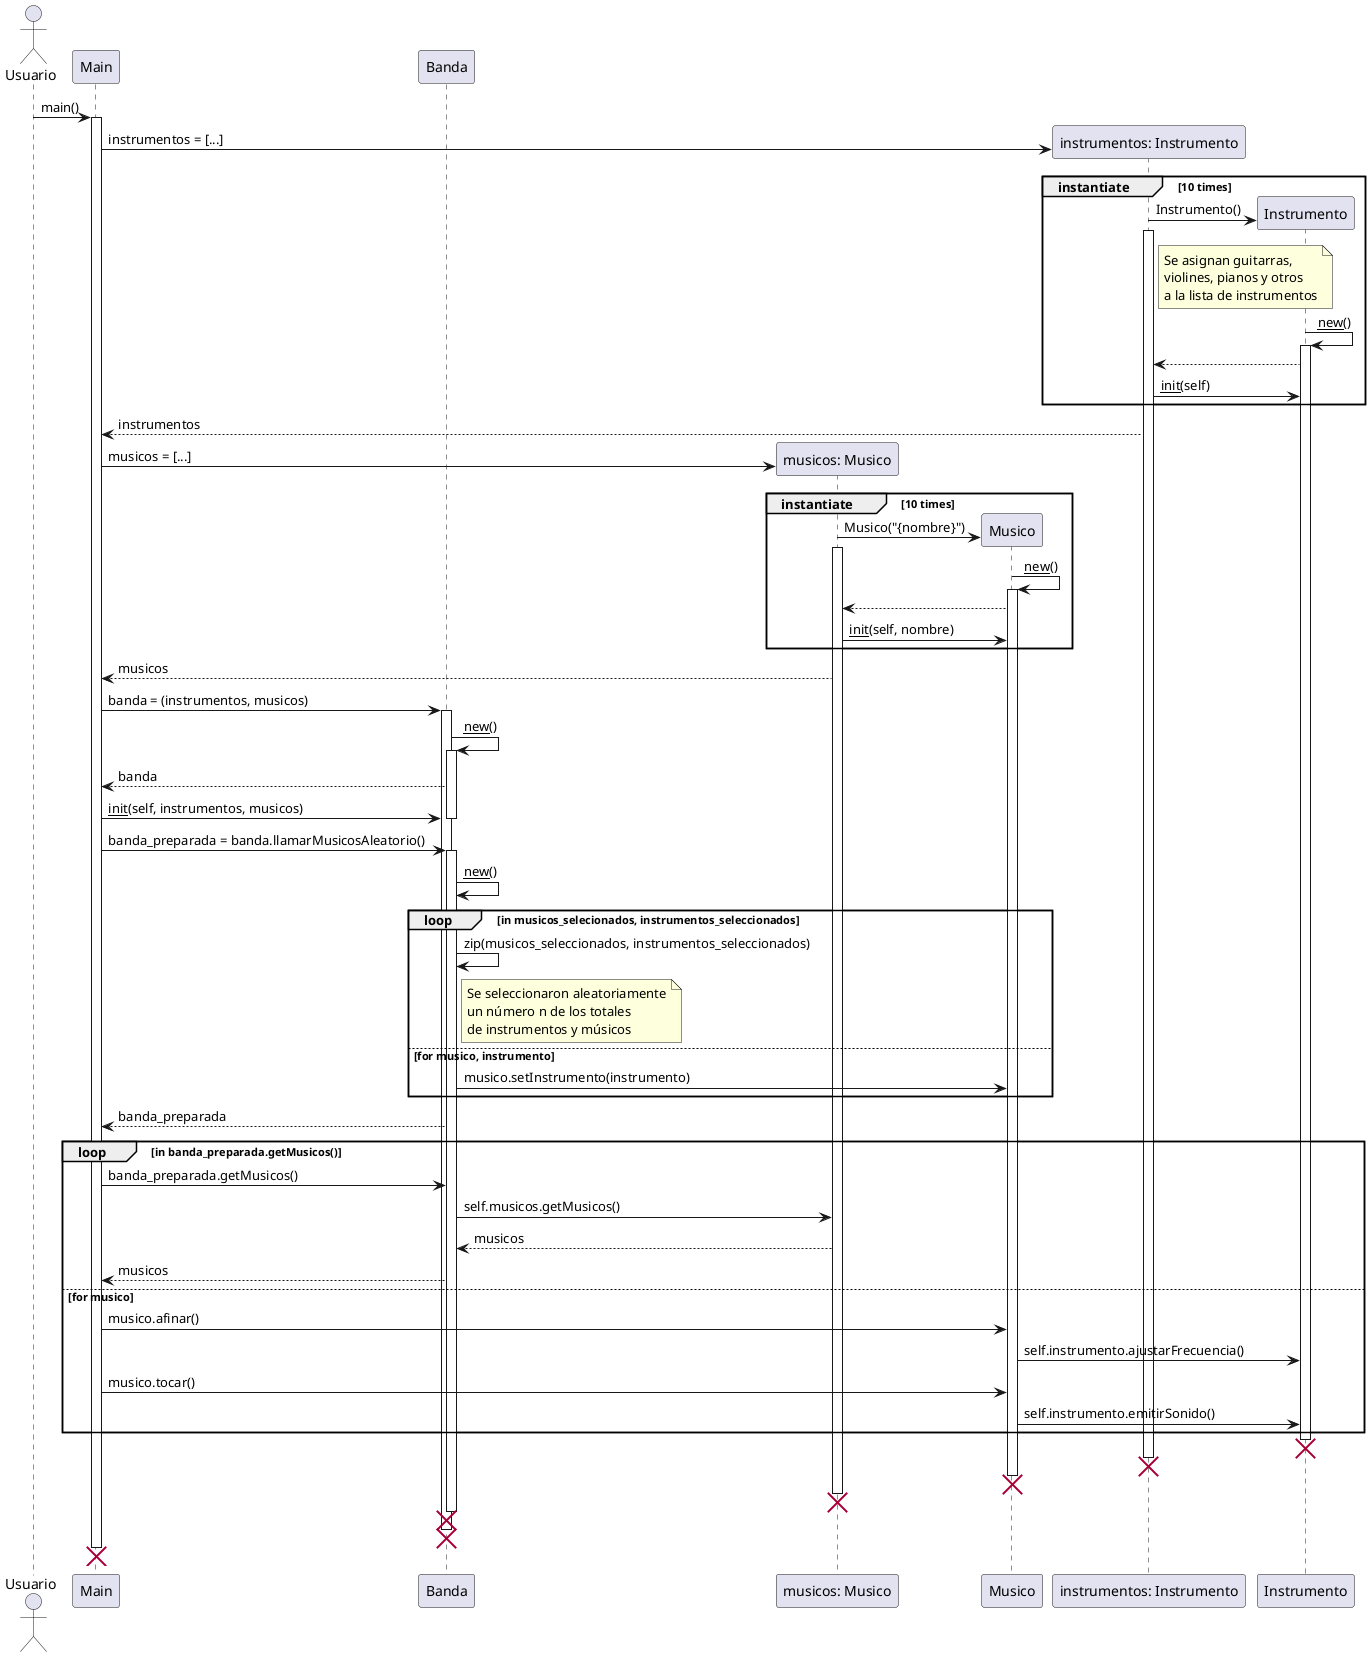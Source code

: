 @startuml Diagrama de Secuencia
actor Usuario
participant Main
participant Banda
participant "musicos: Musico"
participant Musico
participant "instrumentos: Instrumento"
participant Instrumento


Usuario -> Main : main()
activate Main

create "instrumentos: Instrumento"
Main -> "instrumentos: Instrumento" : instrumentos = [...]

group instantiate [10 times]
    create Instrumento
    "instrumentos: Instrumento" -> Instrumento : Instrumento()
    activate "instrumentos: Instrumento"

    note right of "instrumentos: Instrumento"
        Se asignan guitarras,
        violines, pianos y otros
        a la lista de instrumentos
    end note

    Instrumento -> Instrumento: __new__()
    activate Instrumento

    Instrumento --> "instrumentos: Instrumento"
    "instrumentos: Instrumento" -> Instrumento: __init__(self)
end
"instrumentos: Instrumento" --> Main : instrumentos



create "musicos: Musico"
Main -> "musicos: Musico" : musicos = [...]

group instantiate [10 times]
    create Musico
    "musicos: Musico" -> Musico: Musico("{nombre}")
    activate "musicos: Musico"

    Musico -> Musico: __new__()
    activate Musico

    Musico --> "musicos: Musico"
    "musicos: Musico" -> Musico: __init__(self, nombre)
end
"musicos: Musico" --> Main: musicos


Main -> Banda : banda = (instrumentos, musicos)
activate Banda
Banda -> Banda : __new__()
activate Banda
Banda --> Main: banda
Main -> Banda : __init__(self, instrumentos, musicos)
deactivate Banda
Main -> Banda : banda_preparada = banda.llamarMusicosAleatorio()
activate Banda
Banda -> Banda : __new__()

loop in musicos_selecionados, instrumentos_seleccionados
    Banda -> Banda: zip(musicos_seleccionados, instrumentos_seleccionados)

    note right of Banda
        Se seleccionaron aleatoriamente
        un número n de los totales
        de instrumentos y músicos
    end note

else for musico, instrumento
    Banda -> Musico: musico.setInstrumento(instrumento)
end loop


Banda --> Main : banda_preparada

loop in banda_preparada.getMusicos()
    Main -> Banda : banda_preparada.getMusicos()
    Banda -> "musicos: Musico" : self.musicos.getMusicos()
    "musicos: Musico" --> Banda : musicos
    Banda --> Main: musicos
else for musico
    Main -> Musico: musico.afinar()
    Musico -> Instrumento: self.instrumento.ajustarFrecuencia()
    Main -> Musico: musico.tocar()
    Musico -> Instrumento: self.instrumento.emitirSonido()
end loop

destroy Instrumento
destroy "instrumentos: Instrumento"
destroy Musico
destroy "musicos: Musico"
destroy Banda
destroy Banda
destroy Main
@enduml